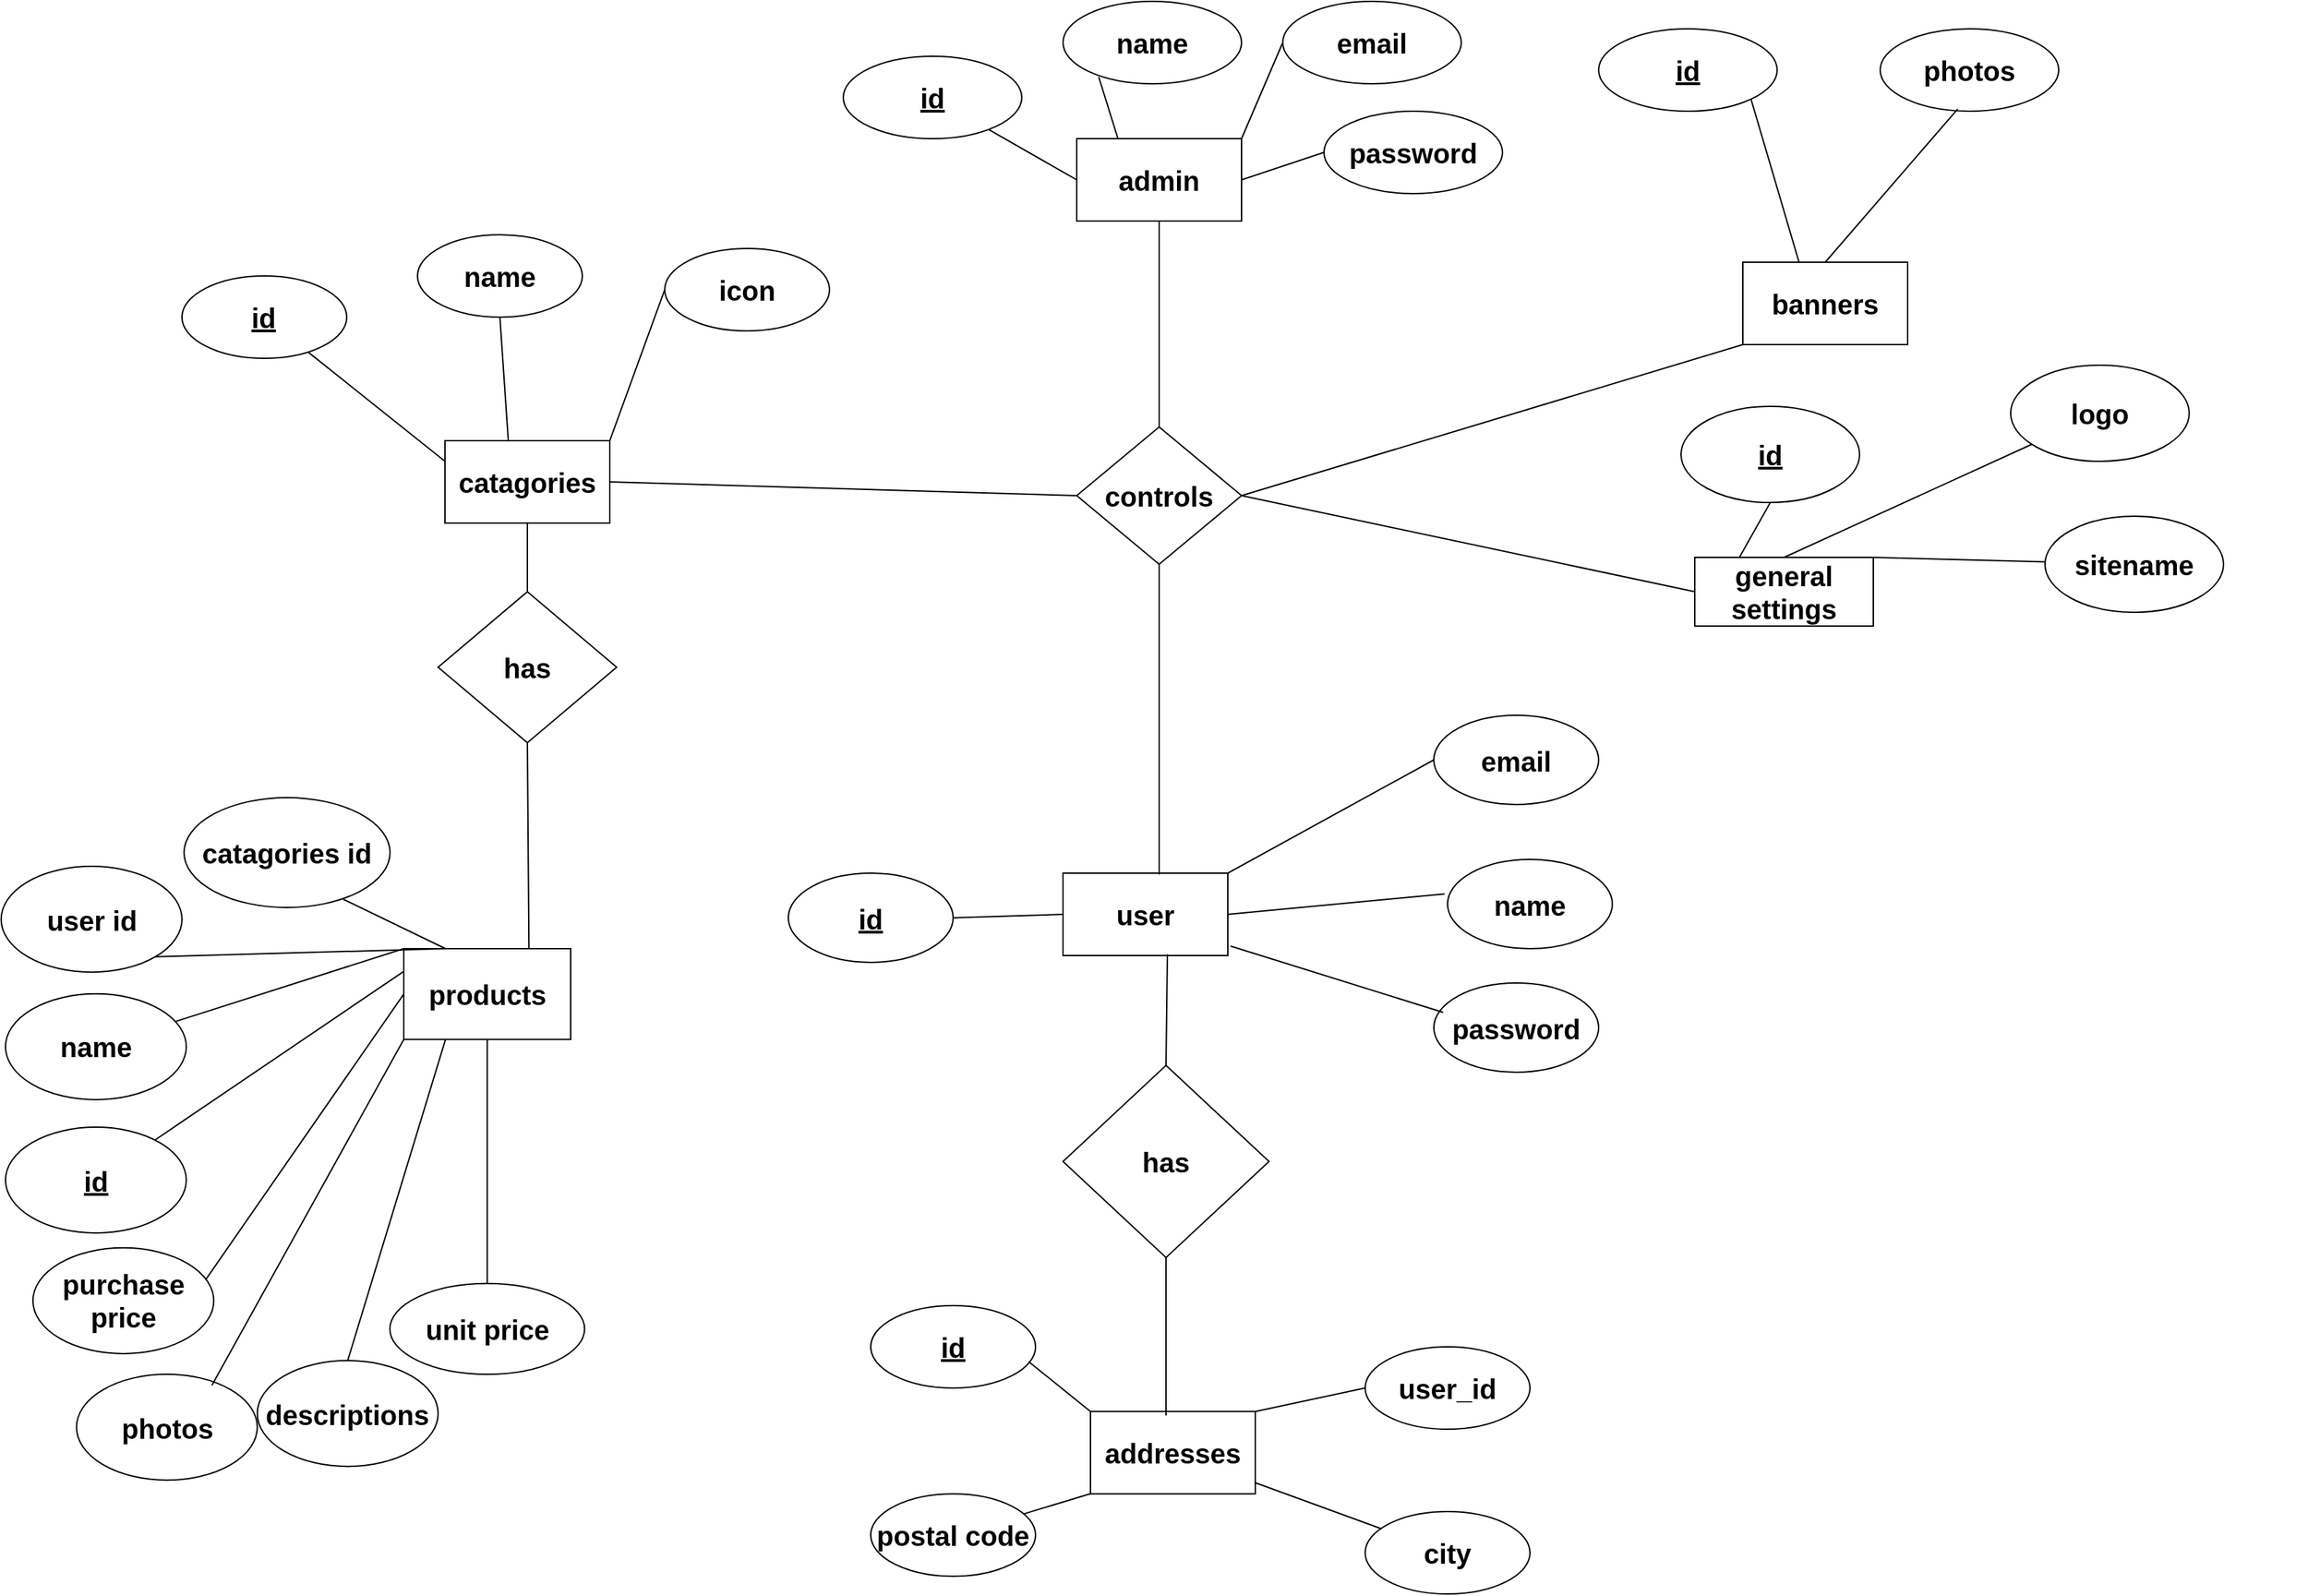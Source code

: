 <mxfile version="13.7.3" type="github">
  <diagram id="f7K92m8lPwK_zH6lzFKC" name="Page-1">
    <mxGraphModel dx="2480" dy="3209" grid="1" gridSize="10" guides="1" tooltips="1" connect="1" arrows="1" fold="1" page="1" pageScale="1" pageWidth="1200" pageHeight="1920" math="0" shadow="0">
      <root>
        <mxCell id="0" />
        <mxCell id="1" parent="0" />
        <mxCell id="bM4yVE48yEh6T12d90r1-62" value="" style="group;" vertex="1" connectable="0" parent="1">
          <mxGeometry x="116.837" y="-150" width="1678.163" height="1160" as="geometry" />
        </mxCell>
        <mxCell id="bM4yVE48yEh6T12d90r1-13" value="" style="group" vertex="1" connectable="0" parent="bM4yVE48yEh6T12d90r1-62">
          <mxGeometry x="1163.163" y="20" width="335" height="230" as="geometry" />
        </mxCell>
        <mxCell id="Ezx1aa0zkLy5vHlaYmTx-13" value="&lt;b&gt;&lt;font style=&quot;font-size: 20px&quot;&gt;banners&lt;/font&gt;&lt;/b&gt;" style="rounded=0;whiteSpace=wrap;html=1;" parent="bM4yVE48yEh6T12d90r1-13" vertex="1">
          <mxGeometry x="105" y="170" width="120" height="60" as="geometry" />
        </mxCell>
        <mxCell id="Ezx1aa0zkLy5vHlaYmTx-14" value="&lt;b&gt;&lt;font style=&quot;font-size: 20px&quot;&gt;&lt;u&gt;id&lt;/u&gt;&lt;/font&gt;&lt;/b&gt;" style="ellipse;whiteSpace=wrap;html=1;" parent="bM4yVE48yEh6T12d90r1-13" vertex="1">
          <mxGeometry width="130" height="60" as="geometry" />
        </mxCell>
        <mxCell id="Ezx1aa0zkLy5vHlaYmTx-15" value="&lt;b&gt;&lt;font style=&quot;font-size: 20px&quot;&gt;photos&lt;/font&gt;&lt;/b&gt;" style="ellipse;whiteSpace=wrap;html=1;" parent="bM4yVE48yEh6T12d90r1-13" vertex="1">
          <mxGeometry x="205" width="130" height="60" as="geometry" />
        </mxCell>
        <mxCell id="Ezx1aa0zkLy5vHlaYmTx-119" value="" style="endArrow=none;html=1;exitX=1;exitY=1;exitDx=0;exitDy=0;entryX=0.34;entryY=-0.007;entryDx=0;entryDy=0;entryPerimeter=0;" parent="bM4yVE48yEh6T12d90r1-13" source="Ezx1aa0zkLy5vHlaYmTx-14" target="Ezx1aa0zkLy5vHlaYmTx-13" edge="1">
          <mxGeometry width="50" height="50" relative="1" as="geometry">
            <mxPoint x="-5" y="440" as="sourcePoint" />
            <mxPoint x="45" y="390" as="targetPoint" />
          </mxGeometry>
        </mxCell>
        <mxCell id="Ezx1aa0zkLy5vHlaYmTx-120" value="" style="endArrow=none;html=1;entryX=0.434;entryY=0.974;entryDx=0;entryDy=0;entryPerimeter=0;exitX=0.5;exitY=0;exitDx=0;exitDy=0;" parent="bM4yVE48yEh6T12d90r1-13" source="Ezx1aa0zkLy5vHlaYmTx-13" target="Ezx1aa0zkLy5vHlaYmTx-15" edge="1">
          <mxGeometry width="50" height="50" relative="1" as="geometry">
            <mxPoint x="-90" y="240" as="sourcePoint" />
            <mxPoint x="-40" y="190" as="targetPoint" />
          </mxGeometry>
        </mxCell>
        <mxCell id="bM4yVE48yEh6T12d90r1-15" value="" style="group" vertex="1" connectable="0" parent="bM4yVE48yEh6T12d90r1-62">
          <mxGeometry x="613.163" width="480" height="160" as="geometry" />
        </mxCell>
        <mxCell id="bM4yVE48yEh6T12d90r1-1" value="&lt;b&gt;&lt;font style=&quot;font-size: 20px&quot;&gt;admin&lt;/font&gt;&lt;/b&gt;" style="rounded=0;whiteSpace=wrap;html=1;" vertex="1" parent="bM4yVE48yEh6T12d90r1-15">
          <mxGeometry x="170" y="100" width="120" height="60" as="geometry" />
        </mxCell>
        <mxCell id="bM4yVE48yEh6T12d90r1-2" value="&lt;b&gt;&lt;font style=&quot;font-size: 20px&quot;&gt;&lt;u&gt;id&lt;/u&gt;&lt;/font&gt;&lt;/b&gt;" style="ellipse;whiteSpace=wrap;html=1;" vertex="1" parent="bM4yVE48yEh6T12d90r1-15">
          <mxGeometry y="40" width="130" height="60" as="geometry" />
        </mxCell>
        <mxCell id="bM4yVE48yEh6T12d90r1-4" value="&lt;b&gt;&lt;font style=&quot;font-size: 20px&quot;&gt;name&lt;/font&gt;&lt;/b&gt;" style="ellipse;whiteSpace=wrap;html=1;" vertex="1" parent="bM4yVE48yEh6T12d90r1-15">
          <mxGeometry x="160" width="130" height="60" as="geometry" />
        </mxCell>
        <mxCell id="bM4yVE48yEh6T12d90r1-5" value="&lt;b&gt;&lt;font style=&quot;font-size: 20px&quot;&gt;email&lt;/font&gt;&lt;/b&gt;" style="ellipse;whiteSpace=wrap;html=1;" vertex="1" parent="bM4yVE48yEh6T12d90r1-15">
          <mxGeometry x="320" width="130" height="60" as="geometry" />
        </mxCell>
        <mxCell id="bM4yVE48yEh6T12d90r1-6" value="&lt;b&gt;&lt;font style=&quot;font-size: 20px&quot;&gt;password&lt;/font&gt;&lt;/b&gt;" style="ellipse;whiteSpace=wrap;html=1;" vertex="1" parent="bM4yVE48yEh6T12d90r1-15">
          <mxGeometry x="350" y="80" width="130" height="60" as="geometry" />
        </mxCell>
        <mxCell id="bM4yVE48yEh6T12d90r1-7" value="" style="endArrow=none;html=1;exitX=0;exitY=0.5;exitDx=0;exitDy=0;" edge="1" parent="bM4yVE48yEh6T12d90r1-15" source="bM4yVE48yEh6T12d90r1-1" target="bM4yVE48yEh6T12d90r1-2">
          <mxGeometry width="50" height="50" relative="1" as="geometry">
            <mxPoint x="-30" y="230" as="sourcePoint" />
            <mxPoint x="20" y="180" as="targetPoint" />
          </mxGeometry>
        </mxCell>
        <mxCell id="bM4yVE48yEh6T12d90r1-8" value="" style="endArrow=none;html=1;entryX=0.2;entryY=0.917;entryDx=0;entryDy=0;entryPerimeter=0;exitX=0.25;exitY=0;exitDx=0;exitDy=0;" edge="1" parent="bM4yVE48yEh6T12d90r1-15" source="bM4yVE48yEh6T12d90r1-1" target="bM4yVE48yEh6T12d90r1-4">
          <mxGeometry width="50" height="50" relative="1" as="geometry">
            <mxPoint x="110" y="10" as="sourcePoint" />
            <mxPoint x="160" y="-40" as="targetPoint" />
          </mxGeometry>
        </mxCell>
        <mxCell id="bM4yVE48yEh6T12d90r1-9" value="" style="endArrow=none;html=1;entryX=0;entryY=0.5;entryDx=0;entryDy=0;exitX=1;exitY=0;exitDx=0;exitDy=0;" edge="1" parent="bM4yVE48yEh6T12d90r1-15" source="bM4yVE48yEh6T12d90r1-1" target="bM4yVE48yEh6T12d90r1-5">
          <mxGeometry width="50" height="50" relative="1" as="geometry">
            <mxPoint x="340" y="50" as="sourcePoint" />
            <mxPoint x="390" as="targetPoint" />
          </mxGeometry>
        </mxCell>
        <mxCell id="bM4yVE48yEh6T12d90r1-10" value="" style="endArrow=none;html=1;entryX=0;entryY=0.5;entryDx=0;entryDy=0;exitX=1;exitY=0.5;exitDx=0;exitDy=0;" edge="1" parent="bM4yVE48yEh6T12d90r1-15" source="bM4yVE48yEh6T12d90r1-1" target="bM4yVE48yEh6T12d90r1-6">
          <mxGeometry width="50" height="50" relative="1" as="geometry">
            <mxPoint x="230" y="260" as="sourcePoint" />
            <mxPoint x="280" y="210" as="targetPoint" />
          </mxGeometry>
        </mxCell>
        <mxCell id="bM4yVE48yEh6T12d90r1-17" value="&lt;b&gt;&lt;font style=&quot;font-size: 20px&quot;&gt;controls&lt;/font&gt;&lt;/b&gt;" style="rhombus;whiteSpace=wrap;html=1;" vertex="1" parent="bM4yVE48yEh6T12d90r1-62">
          <mxGeometry x="783.163" y="310" width="120" height="100" as="geometry" />
        </mxCell>
        <mxCell id="bM4yVE48yEh6T12d90r1-19" value="" style="endArrow=none;html=1;entryX=0.5;entryY=1;entryDx=0;entryDy=0;exitX=0.5;exitY=0;exitDx=0;exitDy=0;" edge="1" parent="bM4yVE48yEh6T12d90r1-62" source="bM4yVE48yEh6T12d90r1-17" target="bM4yVE48yEh6T12d90r1-1">
          <mxGeometry width="50" height="50" relative="1" as="geometry">
            <mxPoint x="1203.163" y="360" as="sourcePoint" />
            <mxPoint x="1253.163" y="310" as="targetPoint" />
          </mxGeometry>
        </mxCell>
        <mxCell id="bM4yVE48yEh6T12d90r1-21" value="" style="endArrow=none;html=1;entryX=0;entryY=0.5;entryDx=0;entryDy=0;exitX=1;exitY=0.5;exitDx=0;exitDy=0;" edge="1" parent="bM4yVE48yEh6T12d90r1-62" source="Ezx1aa0zkLy5vHlaYmTx-19" target="bM4yVE48yEh6T12d90r1-17">
          <mxGeometry width="50" height="50" relative="1" as="geometry">
            <mxPoint x="683.163" y="570" as="sourcePoint" />
            <mxPoint x="733.163" y="520" as="targetPoint" />
          </mxGeometry>
        </mxCell>
        <mxCell id="bM4yVE48yEh6T12d90r1-31" value="" style="endArrow=none;html=1;exitX=1;exitY=0.5;exitDx=0;exitDy=0;entryX=0;entryY=1;entryDx=0;entryDy=0;" edge="1" parent="bM4yVE48yEh6T12d90r1-62" source="bM4yVE48yEh6T12d90r1-17" target="Ezx1aa0zkLy5vHlaYmTx-13">
          <mxGeometry width="50" height="50" relative="1" as="geometry">
            <mxPoint x="1273.163" y="370" as="sourcePoint" />
            <mxPoint x="1323.163" y="320" as="targetPoint" />
          </mxGeometry>
        </mxCell>
        <mxCell id="bM4yVE48yEh6T12d90r1-33" value="" style="endArrow=none;html=1;exitX=0;exitY=0.5;exitDx=0;exitDy=0;entryX=1;entryY=0.5;entryDx=0;entryDy=0;" edge="1" parent="bM4yVE48yEh6T12d90r1-62" source="Ezx1aa0zkLy5vHlaYmTx-46" target="bM4yVE48yEh6T12d90r1-17">
          <mxGeometry width="50" height="50" relative="1" as="geometry">
            <mxPoint x="1203.163" y="550" as="sourcePoint" />
            <mxPoint x="1043.163" y="350" as="targetPoint" />
          </mxGeometry>
        </mxCell>
        <mxCell id="bM4yVE48yEh6T12d90r1-39" value="" style="group" vertex="1" connectable="0" parent="bM4yVE48yEh6T12d90r1-62">
          <mxGeometry y="580" width="424.813" height="497.12" as="geometry" />
        </mxCell>
        <mxCell id="Ezx1aa0zkLy5vHlaYmTx-63" value="&lt;font style=&quot;font-size: 20px&quot;&gt;&lt;b&gt;products&lt;/b&gt;&lt;/font&gt;" style="rounded=0;whiteSpace=wrap;html=1;" parent="bM4yVE48yEh6T12d90r1-39" vertex="1">
          <mxGeometry x="293.167" y="109.999" width="121.519" height="66.108" as="geometry" />
        </mxCell>
        <mxCell id="Ezx1aa0zkLy5vHlaYmTx-64" value="&lt;b&gt;&lt;font style=&quot;font-size: 20px&quot;&gt;&lt;u&gt;id&lt;/u&gt;&lt;/font&gt;&lt;/b&gt;" style="ellipse;whiteSpace=wrap;html=1;" parent="bM4yVE48yEh6T12d90r1-39" vertex="1">
          <mxGeometry x="3.163" y="239.995" width="131.646" height="77.126" as="geometry" />
        </mxCell>
        <mxCell id="Ezx1aa0zkLy5vHlaYmTx-65" value="&lt;font style=&quot;font-size: 20px&quot;&gt;&lt;b&gt;name&lt;/b&gt;&lt;/font&gt;" style="ellipse;whiteSpace=wrap;html=1;" parent="bM4yVE48yEh6T12d90r1-39" vertex="1">
          <mxGeometry x="3.165" y="142.87" width="131.646" height="77.126" as="geometry" />
        </mxCell>
        <mxCell id="Ezx1aa0zkLy5vHlaYmTx-67" value="&lt;font style=&quot;font-size: 20px&quot;&gt;&lt;b&gt;user id&lt;/b&gt;&lt;/font&gt;" style="ellipse;whiteSpace=wrap;html=1;" parent="bM4yVE48yEh6T12d90r1-39" vertex="1">
          <mxGeometry y="50" width="131.646" height="77.126" as="geometry" />
        </mxCell>
        <mxCell id="Ezx1aa0zkLy5vHlaYmTx-68" value="&lt;b&gt;&lt;font style=&quot;font-size: 20px&quot;&gt;catagories id&lt;/font&gt;&lt;/b&gt;" style="ellipse;whiteSpace=wrap;html=1;" parent="bM4yVE48yEh6T12d90r1-39" vertex="1">
          <mxGeometry x="133.163" width="150" height="80" as="geometry" />
        </mxCell>
        <mxCell id="Ezx1aa0zkLy5vHlaYmTx-71" value="&lt;font style=&quot;font-size: 20px&quot;&gt;&lt;b&gt;unit price&lt;/b&gt;&lt;/font&gt;" style="ellipse;whiteSpace=wrap;html=1;" parent="bM4yVE48yEh6T12d90r1-39" vertex="1">
          <mxGeometry x="283.041" y="353.891" width="141.772" height="66.108" as="geometry" />
        </mxCell>
        <mxCell id="Ezx1aa0zkLy5vHlaYmTx-75" value="&lt;font style=&quot;font-size: 20px&quot;&gt;&lt;b&gt;photos&lt;/b&gt;&lt;/font&gt;" style="ellipse;whiteSpace=wrap;html=1;" parent="bM4yVE48yEh6T12d90r1-39" vertex="1">
          <mxGeometry x="54.871" y="419.994" width="131.646" height="77.126" as="geometry" />
        </mxCell>
        <mxCell id="Ezx1aa0zkLy5vHlaYmTx-82" value="&lt;font style=&quot;font-size: 20px&quot;&gt;&lt;b&gt;purchase price &lt;/b&gt;&lt;/font&gt;" style="ellipse;whiteSpace=wrap;html=1;" parent="bM4yVE48yEh6T12d90r1-39" vertex="1">
          <mxGeometry x="23.159" y="327.879" width="131.646" height="77.126" as="geometry" />
        </mxCell>
        <mxCell id="Ezx1aa0zkLy5vHlaYmTx-135" value="" style="endArrow=none;html=1;exitX=0;exitY=0.25;exitDx=0;exitDy=0;" parent="bM4yVE48yEh6T12d90r1-39" source="Ezx1aa0zkLy5vHlaYmTx-63" target="Ezx1aa0zkLy5vHlaYmTx-64" edge="1">
          <mxGeometry width="50" height="50" relative="1" as="geometry">
            <mxPoint x="307.593" y="253.114" as="sourcePoint" />
            <mxPoint x="358.226" y="198.024" as="targetPoint" />
          </mxGeometry>
        </mxCell>
        <mxCell id="Ezx1aa0zkLy5vHlaYmTx-160" value="" style="endArrow=none;html=1;exitX=0;exitY=0;exitDx=0;exitDy=0;" parent="bM4yVE48yEh6T12d90r1-39" source="Ezx1aa0zkLy5vHlaYmTx-63" target="Ezx1aa0zkLy5vHlaYmTx-65" edge="1">
          <mxGeometry width="50" height="50" relative="1" as="geometry">
            <mxPoint x="256.96" y="239.341" as="sourcePoint" />
            <mxPoint x="307.593" y="184.251" as="targetPoint" />
          </mxGeometry>
        </mxCell>
        <mxCell id="Ezx1aa0zkLy5vHlaYmTx-162" value="" style="endArrow=none;html=1;entryX=1;entryY=1;entryDx=0;entryDy=0;exitX=0.25;exitY=0;exitDx=0;exitDy=0;" parent="bM4yVE48yEh6T12d90r1-39" source="Ezx1aa0zkLy5vHlaYmTx-63" target="Ezx1aa0zkLy5vHlaYmTx-67" edge="1">
          <mxGeometry width="50" height="50" relative="1" as="geometry">
            <mxPoint x="332.91" y="233.832" as="sourcePoint" />
            <mxPoint x="383.543" y="178.743" as="targetPoint" />
          </mxGeometry>
        </mxCell>
        <mxCell id="Ezx1aa0zkLy5vHlaYmTx-167" value="" style="endArrow=none;html=1;entryX=0.5;entryY=0;entryDx=0;entryDy=0;exitX=0.5;exitY=1;exitDx=0;exitDy=0;" parent="bM4yVE48yEh6T12d90r1-39" source="Ezx1aa0zkLy5vHlaYmTx-63" target="Ezx1aa0zkLy5vHlaYmTx-71" edge="1">
          <mxGeometry width="50" height="50" relative="1" as="geometry">
            <mxPoint x="469.618" y="332.994" as="sourcePoint" />
            <mxPoint x="520.251" y="277.904" as="targetPoint" />
          </mxGeometry>
        </mxCell>
        <mxCell id="Ezx1aa0zkLy5vHlaYmTx-169" value="&lt;font style=&quot;font-size: 20px&quot;&gt;&lt;b&gt;descriptions&lt;/b&gt;&lt;/font&gt;" style="ellipse;whiteSpace=wrap;html=1;" parent="bM4yVE48yEh6T12d90r1-39" vertex="1">
          <mxGeometry x="186.515" y="410.001" width="131.646" height="77.126" as="geometry" />
        </mxCell>
        <mxCell id="Ezx1aa0zkLy5vHlaYmTx-171" value="" style="endArrow=none;html=1;entryX=0.5;entryY=0;entryDx=0;entryDy=0;exitX=0.25;exitY=1;exitDx=0;exitDy=0;" parent="bM4yVE48yEh6T12d90r1-39" target="Ezx1aa0zkLy5vHlaYmTx-169" edge="1" source="Ezx1aa0zkLy5vHlaYmTx-63">
          <mxGeometry width="50" height="50" relative="1" as="geometry">
            <mxPoint x="418.986" y="316.467" as="sourcePoint" />
            <mxPoint x="591.137" y="437.665" as="targetPoint" />
          </mxGeometry>
        </mxCell>
        <mxCell id="Ezx1aa0zkLy5vHlaYmTx-174" value="" style="endArrow=none;html=1;entryX=0;entryY=0.5;entryDx=0;entryDy=0;exitX=0.957;exitY=0.297;exitDx=0;exitDy=0;exitPerimeter=0;" parent="bM4yVE48yEh6T12d90r1-39" source="Ezx1aa0zkLy5vHlaYmTx-82" target="Ezx1aa0zkLy5vHlaYmTx-63" edge="1">
          <mxGeometry width="50" height="50" relative="1" as="geometry">
            <mxPoint x="186.074" y="492.754" as="sourcePoint" />
            <mxPoint x="236.707" y="437.665" as="targetPoint" />
          </mxGeometry>
        </mxCell>
        <mxCell id="Ezx1aa0zkLy5vHlaYmTx-178" value="" style="endArrow=none;html=1;entryX=0;entryY=1;entryDx=0;entryDy=0;exitX=0.749;exitY=0.104;exitDx=0;exitDy=0;exitPerimeter=0;" parent="bM4yVE48yEh6T12d90r1-39" source="Ezx1aa0zkLy5vHlaYmTx-75" target="Ezx1aa0zkLy5vHlaYmTx-63" edge="1">
          <mxGeometry width="50" height="50" relative="1" as="geometry">
            <mxPoint x="186.074" y="492.754" as="sourcePoint" />
            <mxPoint x="293.163" y="316" as="targetPoint" />
          </mxGeometry>
        </mxCell>
        <mxCell id="bM4yVE48yEh6T12d90r1-38" value="" style="endArrow=none;html=1;entryX=0.773;entryY=0.925;entryDx=0;entryDy=0;entryPerimeter=0;exitX=0.25;exitY=0;exitDx=0;exitDy=0;" edge="1" parent="bM4yVE48yEh6T12d90r1-39" source="Ezx1aa0zkLy5vHlaYmTx-63" target="Ezx1aa0zkLy5vHlaYmTx-68">
          <mxGeometry width="50" height="50" relative="1" as="geometry">
            <mxPoint x="303.163" y="50" as="sourcePoint" />
            <mxPoint x="353.163" as="targetPoint" />
          </mxGeometry>
        </mxCell>
        <mxCell id="bM4yVE48yEh6T12d90r1-40" value="" style="group" vertex="1" connectable="0" parent="bM4yVE48yEh6T12d90r1-62">
          <mxGeometry x="131.643" y="170" width="471.52" height="370" as="geometry" />
        </mxCell>
        <mxCell id="Ezx1aa0zkLy5vHlaYmTx-19" value="&lt;b&gt;&lt;font style=&quot;font-size: 20px&quot;&gt;catagories&lt;/font&gt;&lt;/b&gt;" style="rounded=0;whiteSpace=wrap;html=1;" parent="bM4yVE48yEh6T12d90r1-40" vertex="1">
          <mxGeometry x="191.52" y="150" width="120" height="60" as="geometry" />
        </mxCell>
        <mxCell id="Ezx1aa0zkLy5vHlaYmTx-20" value="&lt;b&gt;&lt;font style=&quot;font-size: 20px&quot;&gt;&lt;u&gt;id&lt;/u&gt;&lt;/font&gt;&lt;/b&gt;" style="ellipse;whiteSpace=wrap;html=1;" parent="bM4yVE48yEh6T12d90r1-40" vertex="1">
          <mxGeometry y="30" width="120" height="60" as="geometry" />
        </mxCell>
        <mxCell id="Ezx1aa0zkLy5vHlaYmTx-21" value="&lt;b&gt;&lt;font style=&quot;font-size: 20px&quot;&gt;name&lt;/font&gt;&lt;/b&gt;" style="ellipse;whiteSpace=wrap;html=1;" parent="bM4yVE48yEh6T12d90r1-40" vertex="1">
          <mxGeometry x="171.52" width="120" height="60" as="geometry" />
        </mxCell>
        <mxCell id="Ezx1aa0zkLy5vHlaYmTx-23" value="&lt;b&gt;&lt;font style=&quot;font-size: 20px&quot;&gt;icon&lt;/font&gt;&lt;/b&gt;" style="ellipse;whiteSpace=wrap;html=1;" parent="bM4yVE48yEh6T12d90r1-40" vertex="1">
          <mxGeometry x="351.52" y="10" width="120" height="60" as="geometry" />
        </mxCell>
        <mxCell id="Ezx1aa0zkLy5vHlaYmTx-186" value="" style="endArrow=none;html=1;entryX=0;entryY=0.25;entryDx=0;entryDy=0;" parent="bM4yVE48yEh6T12d90r1-40" source="Ezx1aa0zkLy5vHlaYmTx-20" target="Ezx1aa0zkLy5vHlaYmTx-19" edge="1">
          <mxGeometry width="50" height="50" relative="1" as="geometry">
            <mxPoint x="-98.48" y="540" as="sourcePoint" />
            <mxPoint x="-48.48" y="490" as="targetPoint" />
          </mxGeometry>
        </mxCell>
        <mxCell id="Ezx1aa0zkLy5vHlaYmTx-187" value="" style="endArrow=none;html=1;entryX=0.5;entryY=1;entryDx=0;entryDy=0;exitX=0.384;exitY=-0.007;exitDx=0;exitDy=0;exitPerimeter=0;" parent="bM4yVE48yEh6T12d90r1-40" source="Ezx1aa0zkLy5vHlaYmTx-19" target="Ezx1aa0zkLy5vHlaYmTx-21" edge="1">
          <mxGeometry width="50" height="50" relative="1" as="geometry">
            <mxPoint x="31.52" y="490" as="sourcePoint" />
            <mxPoint x="81.52" y="440" as="targetPoint" />
          </mxGeometry>
        </mxCell>
        <mxCell id="Ezx1aa0zkLy5vHlaYmTx-189" value="" style="endArrow=none;html=1;entryX=0;entryY=0.5;entryDx=0;entryDy=0;exitX=1;exitY=0;exitDx=0;exitDy=0;" parent="bM4yVE48yEh6T12d90r1-40" source="Ezx1aa0zkLy5vHlaYmTx-19" target="Ezx1aa0zkLy5vHlaYmTx-23" edge="1">
          <mxGeometry width="50" height="50" relative="1" as="geometry">
            <mxPoint x="141.52" y="530" as="sourcePoint" />
            <mxPoint x="191.52" y="480" as="targetPoint" />
          </mxGeometry>
        </mxCell>
        <mxCell id="bM4yVE48yEh6T12d90r1-27" value="&lt;font size=&quot;1&quot;&gt;&lt;b style=&quot;font-size: 20px&quot;&gt;has&lt;/b&gt;&lt;/font&gt;" style="rhombus;whiteSpace=wrap;html=1;" vertex="1" parent="bM4yVE48yEh6T12d90r1-40">
          <mxGeometry x="186.52" y="260" width="130" height="110" as="geometry" />
        </mxCell>
        <mxCell id="bM4yVE48yEh6T12d90r1-28" value="" style="endArrow=none;html=1;entryX=0.5;entryY=1;entryDx=0;entryDy=0;exitX=0.5;exitY=0;exitDx=0;exitDy=0;" edge="1" parent="bM4yVE48yEh6T12d90r1-40" source="bM4yVE48yEh6T12d90r1-27" target="Ezx1aa0zkLy5vHlaYmTx-19">
          <mxGeometry width="50" height="50" relative="1" as="geometry">
            <mxPoint x="341.52" y="540" as="sourcePoint" />
            <mxPoint x="391.52" y="490" as="targetPoint" />
          </mxGeometry>
        </mxCell>
        <mxCell id="bM4yVE48yEh6T12d90r1-29" value="" style="endArrow=none;html=1;entryX=0.5;entryY=1;entryDx=0;entryDy=0;exitX=0.75;exitY=0;exitDx=0;exitDy=0;" edge="1" parent="bM4yVE48yEh6T12d90r1-62" source="Ezx1aa0zkLy5vHlaYmTx-63" target="bM4yVE48yEh6T12d90r1-27">
          <mxGeometry width="50" height="50" relative="1" as="geometry">
            <mxPoint x="323.163" y="830" as="sourcePoint" />
            <mxPoint x="503.163" y="710" as="targetPoint" />
          </mxGeometry>
        </mxCell>
        <mxCell id="bM4yVE48yEh6T12d90r1-58" value="" style="group" vertex="1" connectable="0" parent="bM4yVE48yEh6T12d90r1-62">
          <mxGeometry x="573.163" y="520" width="600" height="640" as="geometry" />
        </mxCell>
        <mxCell id="Ezx1aa0zkLy5vHlaYmTx-85" value="&lt;font style=&quot;font-size: 20px&quot;&gt;&lt;b&gt;user&lt;/b&gt;&lt;/font&gt;" style="rounded=0;whiteSpace=wrap;html=1;" parent="bM4yVE48yEh6T12d90r1-58" vertex="1">
          <mxGeometry x="200" y="115" width="120" height="60" as="geometry" />
        </mxCell>
        <mxCell id="Ezx1aa0zkLy5vHlaYmTx-86" value="&lt;font style=&quot;font-size: 20px&quot;&gt;&lt;b&gt;&lt;u&gt;id&lt;/u&gt;&lt;/b&gt;&lt;/font&gt;" style="ellipse;whiteSpace=wrap;html=1;" parent="bM4yVE48yEh6T12d90r1-58" vertex="1">
          <mxGeometry y="115" width="120" height="65" as="geometry" />
        </mxCell>
        <mxCell id="Ezx1aa0zkLy5vHlaYmTx-91" value="&lt;font style=&quot;font-size: 20px&quot;&gt;&lt;b&gt;name&lt;/b&gt;&lt;/font&gt;" style="ellipse;whiteSpace=wrap;html=1;" parent="bM4yVE48yEh6T12d90r1-58" vertex="1">
          <mxGeometry x="480" y="105" width="120" height="65" as="geometry" />
        </mxCell>
        <mxCell id="Ezx1aa0zkLy5vHlaYmTx-100" value="&lt;font style=&quot;font-size: 20px&quot;&gt;&lt;b&gt;email&lt;/b&gt;&lt;/font&gt;" style="ellipse;whiteSpace=wrap;html=1;" parent="bM4yVE48yEh6T12d90r1-58" vertex="1">
          <mxGeometry x="470" width="120" height="65" as="geometry" />
        </mxCell>
        <mxCell id="Ezx1aa0zkLy5vHlaYmTx-101" value="&lt;font style=&quot;font-size: 20px&quot;&gt;&lt;b&gt;password&lt;/b&gt;&lt;/font&gt;" style="ellipse;whiteSpace=wrap;html=1;" parent="bM4yVE48yEh6T12d90r1-58" vertex="1">
          <mxGeometry x="470" y="195" width="120" height="65" as="geometry" />
        </mxCell>
        <mxCell id="Ezx1aa0zkLy5vHlaYmTx-142" value="" style="endArrow=none;html=1;entryX=1;entryY=0.5;entryDx=0;entryDy=0;exitX=0;exitY=0.5;exitDx=0;exitDy=0;" parent="bM4yVE48yEh6T12d90r1-58" source="Ezx1aa0zkLy5vHlaYmTx-85" target="Ezx1aa0zkLy5vHlaYmTx-86" edge="1">
          <mxGeometry width="50" height="50" relative="1" as="geometry">
            <mxPoint x="230" y="125" as="sourcePoint" />
            <mxPoint x="280" y="75" as="targetPoint" />
          </mxGeometry>
        </mxCell>
        <mxCell id="Ezx1aa0zkLy5vHlaYmTx-147" value="" style="endArrow=none;html=1;entryX=0;entryY=0.5;entryDx=0;entryDy=0;exitX=1;exitY=0;exitDx=0;exitDy=0;" parent="bM4yVE48yEh6T12d90r1-58" source="Ezx1aa0zkLy5vHlaYmTx-85" target="Ezx1aa0zkLy5vHlaYmTx-100" edge="1">
          <mxGeometry width="50" height="50" relative="1" as="geometry">
            <mxPoint x="230" y="125" as="sourcePoint" />
            <mxPoint x="280" y="75" as="targetPoint" />
          </mxGeometry>
        </mxCell>
        <mxCell id="Ezx1aa0zkLy5vHlaYmTx-149" value="" style="endArrow=none;html=1;entryX=-0.018;entryY=0.387;entryDx=0;entryDy=0;entryPerimeter=0;exitX=1;exitY=0.5;exitDx=0;exitDy=0;" parent="bM4yVE48yEh6T12d90r1-58" source="Ezx1aa0zkLy5vHlaYmTx-85" target="Ezx1aa0zkLy5vHlaYmTx-91" edge="1">
          <mxGeometry width="50" height="50" relative="1" as="geometry">
            <mxPoint x="230" y="275" as="sourcePoint" />
            <mxPoint x="280" y="225" as="targetPoint" />
          </mxGeometry>
        </mxCell>
        <mxCell id="Ezx1aa0zkLy5vHlaYmTx-150" value="" style="endArrow=none;html=1;entryX=0.056;entryY=0.329;entryDx=0;entryDy=0;entryPerimeter=0;exitX=1.017;exitY=0.885;exitDx=0;exitDy=0;exitPerimeter=0;" parent="bM4yVE48yEh6T12d90r1-58" source="Ezx1aa0zkLy5vHlaYmTx-85" target="Ezx1aa0zkLy5vHlaYmTx-101" edge="1">
          <mxGeometry width="50" height="50" relative="1" as="geometry">
            <mxPoint x="230" y="275" as="sourcePoint" />
            <mxPoint x="280" y="225" as="targetPoint" />
          </mxGeometry>
        </mxCell>
        <mxCell id="bM4yVE48yEh6T12d90r1-53" value="" style="group" vertex="1" connectable="0" parent="bM4yVE48yEh6T12d90r1-58">
          <mxGeometry x="60" y="255" width="480" height="385" as="geometry" />
        </mxCell>
        <mxCell id="bM4yVE48yEh6T12d90r1-42" value="&lt;font size=&quot;1&quot;&gt;&lt;b style=&quot;font-size: 20px&quot;&gt;has&lt;/b&gt;&lt;/font&gt;" style="rhombus;whiteSpace=wrap;html=1;" vertex="1" parent="bM4yVE48yEh6T12d90r1-53">
          <mxGeometry x="140" width="150" height="140" as="geometry" />
        </mxCell>
        <mxCell id="bM4yVE48yEh6T12d90r1-51" value="" style="group" vertex="1" connectable="0" parent="bM4yVE48yEh6T12d90r1-53">
          <mxGeometry y="175" width="480" height="210" as="geometry" />
        </mxCell>
        <mxCell id="Ezx1aa0zkLy5vHlaYmTx-1" value="&lt;b&gt;&lt;font style=&quot;font-size: 20px&quot;&gt;addresses&lt;/font&gt;&lt;/b&gt;" style="rounded=0;whiteSpace=wrap;html=1;" parent="bM4yVE48yEh6T12d90r1-51" vertex="1">
          <mxGeometry x="160" y="77.12" width="120" height="60" as="geometry" />
        </mxCell>
        <mxCell id="Ezx1aa0zkLy5vHlaYmTx-2" value="&lt;b&gt;&lt;font style=&quot;font-size: 20px&quot;&gt;&lt;u&gt;id&lt;/u&gt;&lt;/font&gt;&lt;/b&gt;" style="ellipse;whiteSpace=wrap;html=1;" parent="bM4yVE48yEh6T12d90r1-51" vertex="1">
          <mxGeometry width="120" height="60" as="geometry" />
        </mxCell>
        <mxCell id="Ezx1aa0zkLy5vHlaYmTx-3" value="&lt;b&gt;&lt;font style=&quot;font-size: 20px&quot;&gt;user_id&lt;/font&gt;&lt;/b&gt;" style="ellipse;whiteSpace=wrap;html=1;" parent="bM4yVE48yEh6T12d90r1-51" vertex="1">
          <mxGeometry x="360" y="30" width="120" height="60" as="geometry" />
        </mxCell>
        <mxCell id="Ezx1aa0zkLy5vHlaYmTx-6" value="&lt;b&gt;&lt;font style=&quot;font-size: 20px&quot;&gt;city&lt;/font&gt;&lt;/b&gt;" style="ellipse;whiteSpace=wrap;html=1;" parent="bM4yVE48yEh6T12d90r1-51" vertex="1">
          <mxGeometry x="360" y="150" width="120" height="60" as="geometry" />
        </mxCell>
        <mxCell id="Ezx1aa0zkLy5vHlaYmTx-7" value="&lt;b&gt;&lt;font style=&quot;font-size: 20px&quot;&gt;postal code&lt;/font&gt;&lt;/b&gt;" style="ellipse;whiteSpace=wrap;html=1;" parent="bM4yVE48yEh6T12d90r1-51" vertex="1">
          <mxGeometry y="137.12" width="120" height="60" as="geometry" />
        </mxCell>
        <mxCell id="Ezx1aa0zkLy5vHlaYmTx-110" value="" style="endArrow=none;html=1;" parent="bM4yVE48yEh6T12d90r1-51" source="Ezx1aa0zkLy5vHlaYmTx-7" edge="1">
          <mxGeometry width="50" height="50" relative="1" as="geometry">
            <mxPoint x="340" y="277.12" as="sourcePoint" />
            <mxPoint x="160" y="137" as="targetPoint" />
          </mxGeometry>
        </mxCell>
        <mxCell id="Ezx1aa0zkLy5vHlaYmTx-111" value="" style="endArrow=none;html=1;entryX=0;entryY=0;entryDx=0;entryDy=0;exitX=0.958;exitY=0.679;exitDx=0;exitDy=0;exitPerimeter=0;" parent="bM4yVE48yEh6T12d90r1-51" source="Ezx1aa0zkLy5vHlaYmTx-2" target="Ezx1aa0zkLy5vHlaYmTx-1" edge="1">
          <mxGeometry width="50" height="50" relative="1" as="geometry">
            <mxPoint x="100" y="117.12" as="sourcePoint" />
            <mxPoint x="150" y="67.12" as="targetPoint" />
          </mxGeometry>
        </mxCell>
        <mxCell id="Ezx1aa0zkLy5vHlaYmTx-112" value="" style="endArrow=none;html=1;" parent="bM4yVE48yEh6T12d90r1-51" source="Ezx1aa0zkLy5vHlaYmTx-1" target="Ezx1aa0zkLy5vHlaYmTx-6" edge="1">
          <mxGeometry width="50" height="50" relative="1" as="geometry">
            <mxPoint x="340" y="277.12" as="sourcePoint" />
            <mxPoint x="390" y="227.12" as="targetPoint" />
          </mxGeometry>
        </mxCell>
        <mxCell id="Ezx1aa0zkLy5vHlaYmTx-114" value="" style="endArrow=none;html=1;entryX=0;entryY=0.5;entryDx=0;entryDy=0;exitX=1;exitY=0;exitDx=0;exitDy=0;" parent="bM4yVE48yEh6T12d90r1-51" source="Ezx1aa0zkLy5vHlaYmTx-1" target="Ezx1aa0zkLy5vHlaYmTx-3" edge="1">
          <mxGeometry width="50" height="50" relative="1" as="geometry">
            <mxPoint x="340" y="277.12" as="sourcePoint" />
            <mxPoint x="390" y="227.12" as="targetPoint" />
          </mxGeometry>
        </mxCell>
        <mxCell id="bM4yVE48yEh6T12d90r1-52" value="" style="endArrow=none;html=1;entryX=0.5;entryY=1;entryDx=0;entryDy=0;" edge="1" parent="bM4yVE48yEh6T12d90r1-53" target="bM4yVE48yEh6T12d90r1-42">
          <mxGeometry width="50" height="50" relative="1" as="geometry">
            <mxPoint x="215" y="255" as="sourcePoint" />
            <mxPoint x="250" y="165" as="targetPoint" />
          </mxGeometry>
        </mxCell>
        <mxCell id="bM4yVE48yEh6T12d90r1-54" value="" style="endArrow=none;html=1;exitX=0.5;exitY=0;exitDx=0;exitDy=0;" edge="1" parent="bM4yVE48yEh6T12d90r1-58" source="bM4yVE48yEh6T12d90r1-42">
          <mxGeometry width="50" height="50" relative="1" as="geometry">
            <mxPoint x="250" y="255" as="sourcePoint" />
            <mxPoint x="276" y="174" as="targetPoint" />
          </mxGeometry>
        </mxCell>
        <mxCell id="bM4yVE48yEh6T12d90r1-59" value="" style="endArrow=none;html=1;entryX=0.5;entryY=1;entryDx=0;entryDy=0;" edge="1" parent="bM4yVE48yEh6T12d90r1-62" target="bM4yVE48yEh6T12d90r1-17">
          <mxGeometry width="50" height="50" relative="1" as="geometry">
            <mxPoint x="843.163" y="636" as="sourcePoint" />
            <mxPoint x="883.163" y="510" as="targetPoint" />
          </mxGeometry>
        </mxCell>
        <mxCell id="bM4yVE48yEh6T12d90r1-65" value="" style="group" vertex="1" connectable="0" parent="bM4yVE48yEh6T12d90r1-62">
          <mxGeometry x="1223.163" y="265" width="395" height="190" as="geometry" />
        </mxCell>
        <mxCell id="bM4yVE48yEh6T12d90r1-57" value="" style="group" vertex="1" connectable="0" parent="bM4yVE48yEh6T12d90r1-65">
          <mxGeometry width="395" height="190" as="geometry" />
        </mxCell>
        <mxCell id="Ezx1aa0zkLy5vHlaYmTx-46" value="&lt;font style=&quot;font-size: 20px&quot;&gt;&lt;b&gt;general settings&lt;/b&gt;&lt;/font&gt;" style="rounded=0;whiteSpace=wrap;html=1;" parent="bM4yVE48yEh6T12d90r1-57" vertex="1">
          <mxGeometry x="10" y="140" width="130" height="50" as="geometry" />
        </mxCell>
        <mxCell id="Ezx1aa0zkLy5vHlaYmTx-47" value="&lt;font style=&quot;font-size: 20px&quot;&gt;&lt;b&gt;&lt;u&gt;id&lt;/u&gt;&lt;/b&gt;&lt;/font&gt;" style="ellipse;whiteSpace=wrap;html=1;" parent="bM4yVE48yEh6T12d90r1-57" vertex="1">
          <mxGeometry y="30" width="130" height="70" as="geometry" />
        </mxCell>
        <mxCell id="Ezx1aa0zkLy5vHlaYmTx-48" value="&lt;font style=&quot;font-size: 20px&quot;&gt;&lt;b&gt;logo&lt;/b&gt;&lt;/font&gt;" style="ellipse;whiteSpace=wrap;html=1;" parent="bM4yVE48yEh6T12d90r1-57" vertex="1">
          <mxGeometry x="240" width="130" height="70" as="geometry" />
        </mxCell>
        <mxCell id="Ezx1aa0zkLy5vHlaYmTx-50" value="&lt;font style=&quot;font-size: 20px&quot;&gt;&lt;b&gt;sitename&lt;/b&gt;&lt;/font&gt;" style="ellipse;whiteSpace=wrap;html=1;" parent="bM4yVE48yEh6T12d90r1-57" vertex="1">
          <mxGeometry x="265" y="110" width="130" height="70" as="geometry" />
        </mxCell>
        <mxCell id="Ezx1aa0zkLy5vHlaYmTx-123" value="" style="endArrow=none;html=1;entryX=0.25;entryY=0;entryDx=0;entryDy=0;exitX=0.5;exitY=1;exitDx=0;exitDy=0;" parent="bM4yVE48yEh6T12d90r1-57" source="Ezx1aa0zkLy5vHlaYmTx-47" target="Ezx1aa0zkLy5vHlaYmTx-46" edge="1">
          <mxGeometry width="50" height="50" relative="1" as="geometry">
            <mxPoint x="-60" y="220" as="sourcePoint" />
            <mxPoint x="-10" y="170" as="targetPoint" />
          </mxGeometry>
        </mxCell>
        <mxCell id="Ezx1aa0zkLy5vHlaYmTx-124" value="" style="endArrow=none;html=1;exitX=0.5;exitY=0;exitDx=0;exitDy=0;" parent="bM4yVE48yEh6T12d90r1-57" source="Ezx1aa0zkLy5vHlaYmTx-46" target="Ezx1aa0zkLy5vHlaYmTx-48" edge="1">
          <mxGeometry width="50" height="50" relative="1" as="geometry">
            <mxPoint x="90" y="210" as="sourcePoint" />
            <mxPoint x="140" y="160" as="targetPoint" />
          </mxGeometry>
        </mxCell>
        <mxCell id="Ezx1aa0zkLy5vHlaYmTx-126" value="" style="endArrow=none;html=1;exitX=1;exitY=0;exitDx=0;exitDy=0;" parent="bM4yVE48yEh6T12d90r1-57" source="Ezx1aa0zkLy5vHlaYmTx-46" target="Ezx1aa0zkLy5vHlaYmTx-50" edge="1">
          <mxGeometry width="50" height="50" relative="1" as="geometry">
            <mxPoint x="95" y="100" as="sourcePoint" />
            <mxPoint x="145" y="50" as="targetPoint" />
          </mxGeometry>
        </mxCell>
      </root>
    </mxGraphModel>
  </diagram>
</mxfile>

